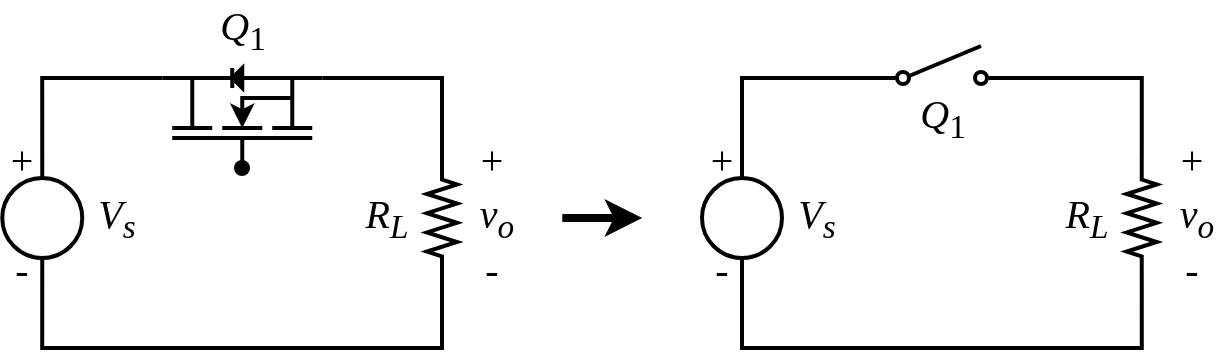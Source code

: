 <mxfile version="19.0.2" type="device"><diagram id="URMR4boPTTzrjQq-8SkT" name="Page-1"><mxGraphModel dx="1422" dy="471" grid="1" gridSize="5" guides="1" tooltips="1" connect="1" arrows="1" fold="1" page="0" pageScale="1" pageWidth="1654" pageHeight="1169" math="0" shadow="0"><root><mxCell id="0"/><mxCell id="1" parent="0"/><mxCell id="XDxbxcUwcUvf_eTITDs3-1" value="" style="group;rotation=-90;strokeWidth=2;" parent="1" vertex="1" connectable="0"><mxGeometry x="465.13" y="535" width="50" height="80" as="geometry"/></mxCell><mxCell id="XDxbxcUwcUvf_eTITDs3-2" value="" style="triangle;whiteSpace=wrap;html=1;rotation=-180;fillColor=#000000;strokeColor=#000000;strokeWidth=2;" parent="XDxbxcUwcUvf_eTITDs3-1" vertex="1"><mxGeometry x="20" y="15" width="5" height="10" as="geometry"/></mxCell><mxCell id="XDxbxcUwcUvf_eTITDs3-3" value="" style="endArrow=none;html=1;rounded=0;strokeColor=#000000;strokeWidth=2;" parent="XDxbxcUwcUvf_eTITDs3-1" edge="1"><mxGeometry width="50" height="50" relative="1" as="geometry"><mxPoint x="20" y="25" as="sourcePoint"/><mxPoint x="20" y="15" as="targetPoint"/></mxGeometry></mxCell><mxCell id="XDxbxcUwcUvf_eTITDs3-4" value="" style="endArrow=none;html=1;rounded=0;strokeColor=#000000;strokeWidth=2;" parent="XDxbxcUwcUvf_eTITDs3-1" edge="1"><mxGeometry width="50" height="50" relative="1" as="geometry"><mxPoint x="20" y="20" as="sourcePoint"/><mxPoint x="-15" y="20" as="targetPoint"/></mxGeometry></mxCell><mxCell id="XDxbxcUwcUvf_eTITDs3-5" value="" style="endArrow=none;html=1;rounded=0;strokeColor=#000000;strokeWidth=2;" parent="XDxbxcUwcUvf_eTITDs3-1" edge="1"><mxGeometry width="50" height="50" relative="1" as="geometry"><mxPoint x="65" y="20" as="sourcePoint"/><mxPoint x="25" y="20" as="targetPoint"/></mxGeometry></mxCell><mxCell id="XDxbxcUwcUvf_eTITDs3-6" value="" style="endArrow=none;html=1;rounded=0;strokeColor=#000000;strokeWidth=2;" parent="XDxbxcUwcUvf_eTITDs3-1" edge="1"><mxGeometry width="50" height="50" relative="1" as="geometry"><mxPoint x="60" y="50" as="sourcePoint"/><mxPoint x="-10" y="50" as="targetPoint"/></mxGeometry></mxCell><mxCell id="XDxbxcUwcUvf_eTITDs3-7" value="" style="endArrow=none;html=1;rounded=0;strokeColor=#000000;strokeWidth=2;" parent="XDxbxcUwcUvf_eTITDs3-1" edge="1"><mxGeometry width="50" height="50" relative="1" as="geometry"><mxPoint x="10" y="45" as="sourcePoint"/><mxPoint x="-10" y="45" as="targetPoint"/></mxGeometry></mxCell><mxCell id="XDxbxcUwcUvf_eTITDs3-8" value="" style="endArrow=none;html=1;rounded=0;strokeColor=#000000;strokeWidth=2;" parent="XDxbxcUwcUvf_eTITDs3-1" edge="1"><mxGeometry width="50" height="50" relative="1" as="geometry"><mxPoint x="60" y="45" as="sourcePoint"/><mxPoint x="40" y="45" as="targetPoint"/></mxGeometry></mxCell><mxCell id="XDxbxcUwcUvf_eTITDs3-9" value="" style="endArrow=none;html=1;rounded=0;strokeColor=#000000;strokeWidth=2;" parent="XDxbxcUwcUvf_eTITDs3-1" edge="1"><mxGeometry width="50" height="50" relative="1" as="geometry"><mxPoint x="35" y="45" as="sourcePoint"/><mxPoint x="15" y="45" as="targetPoint"/></mxGeometry></mxCell><mxCell id="XDxbxcUwcUvf_eTITDs3-10" value="" style="endArrow=none;html=1;rounded=0;strokeColor=#000000;strokeWidth=2;" parent="XDxbxcUwcUvf_eTITDs3-1" edge="1"><mxGeometry width="50" height="50" relative="1" as="geometry"><mxPoint y="45" as="sourcePoint"/><mxPoint y="20" as="targetPoint"/></mxGeometry></mxCell><mxCell id="XDxbxcUwcUvf_eTITDs3-11" value="" style="endArrow=classic;html=1;rounded=0;strokeColor=#000000;strokeWidth=2;" parent="XDxbxcUwcUvf_eTITDs3-1" edge="1"><mxGeometry width="50" height="50" relative="1" as="geometry"><mxPoint x="50" y="30" as="sourcePoint"/><mxPoint x="25" y="45" as="targetPoint"/><Array as="points"><mxPoint x="25" y="30"/></Array></mxGeometry></mxCell><mxCell id="XDxbxcUwcUvf_eTITDs3-12" value="" style="endArrow=none;html=1;rounded=0;strokeColor=#000000;strokeWidth=2;" parent="XDxbxcUwcUvf_eTITDs3-1" edge="1"><mxGeometry width="50" height="50" relative="1" as="geometry"><mxPoint x="50" y="45" as="sourcePoint"/><mxPoint x="50" y="20" as="targetPoint"/></mxGeometry></mxCell><mxCell id="XDxbxcUwcUvf_eTITDs3-13" value="" style="endArrow=none;html=1;rounded=0;strokeColor=#000000;strokeWidth=2;" parent="XDxbxcUwcUvf_eTITDs3-1" edge="1"><mxGeometry width="50" height="50" relative="1" as="geometry"><mxPoint x="25" y="65" as="sourcePoint"/><mxPoint x="25" y="50" as="targetPoint"/></mxGeometry></mxCell><mxCell id="XDxbxcUwcUvf_eTITDs3-14" style="edgeStyle=orthogonalEdgeStyle;rounded=0;orthogonalLoop=1;jettySize=auto;html=1;endArrow=none;endFill=0;exitX=0.5;exitY=0;exitDx=0;exitDy=0;strokeWidth=2;" parent="1" source="XDxbxcUwcUvf_eTITDs3-22" edge="1"><mxGeometry relative="1" as="geometry"><mxPoint x="450.13" y="555" as="targetPoint"/><mxPoint x="390.014" y="595" as="sourcePoint"/><Array as="points"><mxPoint x="390" y="555"/></Array></mxGeometry></mxCell><mxCell id="XDxbxcUwcUvf_eTITDs3-16" style="edgeStyle=orthogonalEdgeStyle;rounded=0;orthogonalLoop=1;jettySize=auto;html=1;fontFamily=Montserrat;fontSize=12;endArrow=none;endFill=0;strokeWidth=2;" parent="1" source="XDxbxcUwcUvf_eTITDs3-18" edge="1"><mxGeometry relative="1" as="geometry"><mxPoint x="530.13" y="555" as="targetPoint"/><Array as="points"><mxPoint x="590.13" y="555"/></Array></mxGeometry></mxCell><mxCell id="XDxbxcUwcUvf_eTITDs3-17" style="edgeStyle=orthogonalEdgeStyle;rounded=0;orthogonalLoop=1;jettySize=auto;html=1;entryX=0.5;entryY=1;entryDx=0;entryDy=0;fontFamily=Montserrat;fontSize=12;endArrow=none;endFill=0;strokeWidth=2;" parent="1" source="XDxbxcUwcUvf_eTITDs3-18" target="XDxbxcUwcUvf_eTITDs3-22" edge="1"><mxGeometry relative="1" as="geometry"><mxPoint x="390.0" y="655" as="targetPoint"/><Array as="points"><mxPoint x="590" y="690"/><mxPoint x="390" y="690"/></Array></mxGeometry></mxCell><mxCell id="XDxbxcUwcUvf_eTITDs3-18" value="" style="pointerEvents=1;verticalLabelPosition=bottom;shadow=0;dashed=0;align=center;html=1;verticalAlign=top;shape=mxgraph.electrical.resistors.resistor_2;fontFamily=Montserrat;fontSize=12;rotation=-90;strokeWidth=2;" parent="1" vertex="1"><mxGeometry x="560" y="617.5" width="60" height="15" as="geometry"/></mxCell><mxCell id="XDxbxcUwcUvf_eTITDs3-19" value="" style="shape=waypoint;sketch=0;size=6;pointerEvents=1;points=[];fillColor=none;resizable=0;rotatable=0;perimeter=centerPerimeter;snapToPoint=1;fontFamily=Montserrat;fontSize=12;strokeWidth=2;" parent="1" vertex="1"><mxGeometry x="470" y="580" width="40" height="40" as="geometry"/></mxCell><mxCell id="XDxbxcUwcUvf_eTITDs3-20" value="&lt;font face=&quot;Montserrat&quot;&gt;&lt;span style=&quot;font-size: 20px;&quot;&gt;&lt;span&gt;&lt;i&gt;Q&lt;/i&gt;&lt;sub&gt;1&lt;/sub&gt;&lt;/span&gt;&lt;/span&gt;&lt;/font&gt;" style="text;html=1;strokeColor=none;fillColor=none;align=center;verticalAlign=middle;whiteSpace=wrap;rounded=0;fontStyle=0;strokeWidth=2;" parent="1" vertex="1"><mxGeometry x="477.7" y="520" width="24.87" height="22.5" as="geometry"/></mxCell><mxCell id="XDxbxcUwcUvf_eTITDs3-21" value="&lt;span style=&quot;font-size: 20px;&quot;&gt;&lt;i style=&quot;&quot;&gt;&lt;font face=&quot;Montserrat&quot;&gt;&lt;span&gt;R&lt;sub style=&quot;&quot;&gt;L&lt;/sub&gt;&lt;/span&gt;&lt;/font&gt;&lt;/i&gt;&lt;/span&gt;" style="text;html=1;strokeColor=none;fillColor=none;align=center;verticalAlign=middle;whiteSpace=wrap;rounded=0;fontFamily=Montserrat Bold;fontStyle=0;strokeWidth=2;" parent="1" vertex="1"><mxGeometry x="550.13" y="610" width="24.87" height="30" as="geometry"/></mxCell><mxCell id="XDxbxcUwcUvf_eTITDs3-22" value="" style="ellipse;whiteSpace=wrap;html=1;aspect=fixed;fontFamily=Montserrat;fontSize=20;strokeWidth=2;" parent="1" vertex="1"><mxGeometry x="370.13" y="605" width="40" height="40" as="geometry"/></mxCell><mxCell id="XDxbxcUwcUvf_eTITDs3-23" value="" style="group;fontStyle=0;strokeWidth=2;" parent="1" vertex="1" connectable="0"><mxGeometry x="605" y="585" width="24.87" height="80" as="geometry"/></mxCell><mxCell id="XDxbxcUwcUvf_eTITDs3-24" value="+" style="text;html=1;strokeColor=none;fillColor=none;align=center;verticalAlign=middle;whiteSpace=wrap;rounded=0;fontFamily=Montserrat;fontSize=20;strokeWidth=2;" parent="XDxbxcUwcUvf_eTITDs3-23" vertex="1"><mxGeometry width="20" height="20" as="geometry"/></mxCell><mxCell id="XDxbxcUwcUvf_eTITDs3-25" value="-" style="text;html=1;strokeColor=none;fillColor=none;align=center;verticalAlign=middle;whiteSpace=wrap;rounded=0;fontFamily=Montserrat;fontSize=20;strokeWidth=2;" parent="XDxbxcUwcUvf_eTITDs3-23" vertex="1"><mxGeometry y="55" width="20" height="20" as="geometry"/></mxCell><mxCell id="XDxbxcUwcUvf_eTITDs3-26" value="&lt;font face=&quot;Montserrat&quot;&gt;&lt;span style=&quot;font-size: 20px;&quot;&gt;&lt;i style=&quot;&quot;&gt;v&lt;sub style=&quot;&quot;&gt;o&lt;/sub&gt;&lt;/i&gt;&lt;/span&gt;&lt;/font&gt;" style="text;html=1;strokeColor=none;fillColor=none;align=center;verticalAlign=middle;whiteSpace=wrap;rounded=0;fontFamily=Montserrat Bold;fontStyle=0;strokeWidth=2;" parent="XDxbxcUwcUvf_eTITDs3-23" vertex="1"><mxGeometry y="25" width="24.87" height="30" as="geometry"/></mxCell><mxCell id="XDxbxcUwcUvf_eTITDs3-27" value="+" style="text;html=1;strokeColor=none;fillColor=none;align=center;verticalAlign=middle;whiteSpace=wrap;rounded=0;fontFamily=Montserrat;fontSize=20;strokeWidth=2;" parent="1" vertex="1"><mxGeometry x="370.13" y="585" width="20" height="20" as="geometry"/></mxCell><mxCell id="XDxbxcUwcUvf_eTITDs3-28" value="-" style="text;html=1;strokeColor=none;fillColor=none;align=center;verticalAlign=middle;whiteSpace=wrap;rounded=0;fontFamily=Montserrat;fontSize=20;strokeWidth=2;" parent="1" vertex="1"><mxGeometry x="370.13" y="640" width="20" height="20" as="geometry"/></mxCell><mxCell id="XDxbxcUwcUvf_eTITDs3-29" value="&lt;font face=&quot;Montserrat&quot;&gt;&lt;span style=&quot;font-size: 20px;&quot;&gt;&lt;span&gt;&lt;i&gt;V&lt;sub&gt;s&lt;/sub&gt;&lt;/i&gt;&lt;/span&gt;&lt;/span&gt;&lt;/font&gt;" style="text;html=1;strokeColor=none;fillColor=none;align=center;verticalAlign=middle;whiteSpace=wrap;rounded=0;fontFamily=Montserrat Bold;fontStyle=0;strokeWidth=2;" parent="1" vertex="1"><mxGeometry x="415" y="610" width="24.87" height="30" as="geometry"/></mxCell><mxCell id="XDxbxcUwcUvf_eTITDs3-30" value="" style="endArrow=classic;html=1;rounded=0;fontFamily=Montserrat;fontSize=20;strokeWidth=4;" parent="1" edge="1"><mxGeometry width="50" height="50" relative="1" as="geometry"><mxPoint x="650.13" y="625" as="sourcePoint"/><mxPoint x="690.13" y="625" as="targetPoint"/></mxGeometry></mxCell><mxCell id="XDxbxcUwcUvf_eTITDs3-31" style="edgeStyle=orthogonalEdgeStyle;rounded=0;orthogonalLoop=1;jettySize=auto;html=1;endArrow=none;endFill=0;entryX=0;entryY=0.8;entryDx=0;entryDy=0;exitX=0.5;exitY=0;exitDx=0;exitDy=0;strokeWidth=2;" parent="1" source="XDxbxcUwcUvf_eTITDs3-37" target="XDxbxcUwcUvf_eTITDs3-45" edge="1"><mxGeometry relative="1" as="geometry"><mxPoint x="800" y="555" as="targetPoint"/><mxPoint x="739.884" y="595" as="sourcePoint"/><Array as="points"><mxPoint x="740" y="555"/></Array></mxGeometry></mxCell><mxCell id="XDxbxcUwcUvf_eTITDs3-32" style="edgeStyle=orthogonalEdgeStyle;rounded=0;orthogonalLoop=1;jettySize=auto;html=1;fontFamily=Montserrat;fontSize=12;endArrow=none;endFill=0;entryX=1;entryY=0.8;entryDx=0;entryDy=0;strokeWidth=2;" parent="1" source="XDxbxcUwcUvf_eTITDs3-34" target="XDxbxcUwcUvf_eTITDs3-45" edge="1"><mxGeometry relative="1" as="geometry"><mxPoint x="880.0" y="555" as="targetPoint"/><Array as="points"><mxPoint x="939.87" y="555"/></Array></mxGeometry></mxCell><mxCell id="XDxbxcUwcUvf_eTITDs3-33" style="edgeStyle=orthogonalEdgeStyle;rounded=0;orthogonalLoop=1;jettySize=auto;html=1;entryX=0.5;entryY=1;entryDx=0;entryDy=0;fontFamily=Montserrat;fontSize=12;endArrow=none;endFill=0;strokeWidth=2;" parent="1" source="XDxbxcUwcUvf_eTITDs3-34" target="XDxbxcUwcUvf_eTITDs3-37" edge="1"><mxGeometry relative="1" as="geometry"><mxPoint x="739.87" y="655" as="targetPoint"/><Array as="points"><mxPoint x="940" y="690"/><mxPoint x="740" y="690"/></Array></mxGeometry></mxCell><mxCell id="XDxbxcUwcUvf_eTITDs3-34" value="" style="pointerEvents=1;verticalLabelPosition=bottom;shadow=0;dashed=0;align=center;html=1;verticalAlign=top;shape=mxgraph.electrical.resistors.resistor_2;fontFamily=Montserrat;fontSize=12;rotation=-90;strokeWidth=2;" parent="1" vertex="1"><mxGeometry x="909.87" y="617.5" width="60" height="15" as="geometry"/></mxCell><mxCell id="XDxbxcUwcUvf_eTITDs3-35" value="&lt;font face=&quot;Montserrat&quot;&gt;&lt;span style=&quot;font-size: 20px;&quot;&gt;&lt;span&gt;&lt;i&gt;Q&lt;/i&gt;&lt;sub&gt;1&lt;/sub&gt;&lt;/span&gt;&lt;/span&gt;&lt;/font&gt;" style="text;html=1;strokeColor=none;fillColor=none;align=center;verticalAlign=middle;whiteSpace=wrap;rounded=0;fontStyle=0;strokeWidth=2;" parent="1" vertex="1"><mxGeometry x="827.57" y="563.75" width="24.87" height="22.5" as="geometry"/></mxCell><mxCell id="XDxbxcUwcUvf_eTITDs3-36" value="&lt;span style=&quot;font-size: 20px;&quot;&gt;&lt;i style=&quot;&quot;&gt;&lt;font face=&quot;Montserrat&quot;&gt;&lt;span&gt;R&lt;sub style=&quot;&quot;&gt;L&lt;/sub&gt;&lt;/span&gt;&lt;/font&gt;&lt;/i&gt;&lt;/span&gt;" style="text;html=1;strokeColor=none;fillColor=none;align=center;verticalAlign=middle;whiteSpace=wrap;rounded=0;fontFamily=Montserrat Bold;fontStyle=0;strokeWidth=2;" parent="1" vertex="1"><mxGeometry x="900.0" y="610" width="24.87" height="30" as="geometry"/></mxCell><mxCell id="XDxbxcUwcUvf_eTITDs3-37" value="" style="ellipse;whiteSpace=wrap;html=1;aspect=fixed;fontFamily=Montserrat;fontSize=20;strokeWidth=2;" parent="1" vertex="1"><mxGeometry x="720" y="605" width="40" height="40" as="geometry"/></mxCell><mxCell id="XDxbxcUwcUvf_eTITDs3-38" value="" style="group;fontStyle=0;strokeWidth=2;" parent="1" vertex="1" connectable="0"><mxGeometry x="955.0" y="585" width="24.87" height="80" as="geometry"/></mxCell><mxCell id="XDxbxcUwcUvf_eTITDs3-39" value="+" style="text;html=1;strokeColor=none;fillColor=none;align=center;verticalAlign=middle;whiteSpace=wrap;rounded=0;fontFamily=Montserrat;fontSize=20;strokeWidth=2;" parent="XDxbxcUwcUvf_eTITDs3-38" vertex="1"><mxGeometry width="20" height="20" as="geometry"/></mxCell><mxCell id="XDxbxcUwcUvf_eTITDs3-40" value="-" style="text;html=1;strokeColor=none;fillColor=none;align=center;verticalAlign=middle;whiteSpace=wrap;rounded=0;fontFamily=Montserrat;fontSize=20;strokeWidth=2;" parent="XDxbxcUwcUvf_eTITDs3-38" vertex="1"><mxGeometry y="55" width="20" height="20" as="geometry"/></mxCell><mxCell id="XDxbxcUwcUvf_eTITDs3-41" value="&lt;font face=&quot;Montserrat&quot;&gt;&lt;span style=&quot;font-size: 20px;&quot;&gt;&lt;i style=&quot;&quot;&gt;v&lt;sub style=&quot;&quot;&gt;o&lt;/sub&gt;&lt;/i&gt;&lt;/span&gt;&lt;/font&gt;" style="text;html=1;strokeColor=none;fillColor=none;align=center;verticalAlign=middle;whiteSpace=wrap;rounded=0;fontFamily=Montserrat Bold;fontStyle=0;strokeWidth=2;" parent="XDxbxcUwcUvf_eTITDs3-38" vertex="1"><mxGeometry y="25" width="24.87" height="30" as="geometry"/></mxCell><mxCell id="XDxbxcUwcUvf_eTITDs3-42" value="+" style="text;html=1;strokeColor=none;fillColor=none;align=center;verticalAlign=middle;whiteSpace=wrap;rounded=0;fontFamily=Montserrat;fontSize=20;strokeWidth=2;" parent="1" vertex="1"><mxGeometry x="720" y="585" width="20" height="20" as="geometry"/></mxCell><mxCell id="XDxbxcUwcUvf_eTITDs3-43" value="-" style="text;html=1;strokeColor=none;fillColor=none;align=center;verticalAlign=middle;whiteSpace=wrap;rounded=0;fontFamily=Montserrat;fontSize=20;strokeWidth=2;" parent="1" vertex="1"><mxGeometry x="720" y="640" width="20" height="20" as="geometry"/></mxCell><mxCell id="XDxbxcUwcUvf_eTITDs3-44" value="&lt;font face=&quot;Montserrat&quot;&gt;&lt;span style=&quot;font-size: 20px;&quot;&gt;&lt;span&gt;&lt;i&gt;V&lt;sub&gt;s&lt;/sub&gt;&lt;/i&gt;&lt;/span&gt;&lt;/span&gt;&lt;/font&gt;" style="text;html=1;strokeColor=none;fillColor=none;align=center;verticalAlign=middle;whiteSpace=wrap;rounded=0;fontFamily=Montserrat Bold;fontStyle=0;strokeWidth=2;" parent="1" vertex="1"><mxGeometry x="765" y="610" width="24.87" height="30" as="geometry"/></mxCell><mxCell id="XDxbxcUwcUvf_eTITDs3-45" value="" style="shape=mxgraph.electrical.electro-mechanical.singleSwitch;aspect=fixed;elSwitchState=off;fontFamily=Montserrat;fontSize=20;strokeWidth=2;" parent="1" vertex="1"><mxGeometry x="802.5" y="539" width="75" height="20" as="geometry"/></mxCell><mxCell id="XDxbxcUwcUvf_eTITDs3-47" style="edgeStyle=orthogonalEdgeStyle;rounded=0;orthogonalLoop=1;jettySize=auto;html=1;exitX=1;exitY=0.75;exitDx=0;exitDy=0;entryX=0.998;entryY=0.798;entryDx=0;entryDy=0;entryPerimeter=0;strokeWidth=2;" parent="1" source="XDxbxcUwcUvf_eTITDs3-42" target="XDxbxcUwcUvf_eTITDs3-42" edge="1"><mxGeometry relative="1" as="geometry"/></mxCell></root></mxGraphModel></diagram></mxfile>